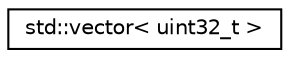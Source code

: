 digraph "Graphical Class Hierarchy"
{
  edge [fontname="Helvetica",fontsize="10",labelfontname="Helvetica",labelfontsize="10"];
  node [fontname="Helvetica",fontsize="10",shape=record];
  rankdir="LR";
  Node0 [label="std::vector\< uint32_t \>",height=0.2,width=0.4,color="black", fillcolor="white", style="filled",URL="$classstd_1_1vector.html"];
}
